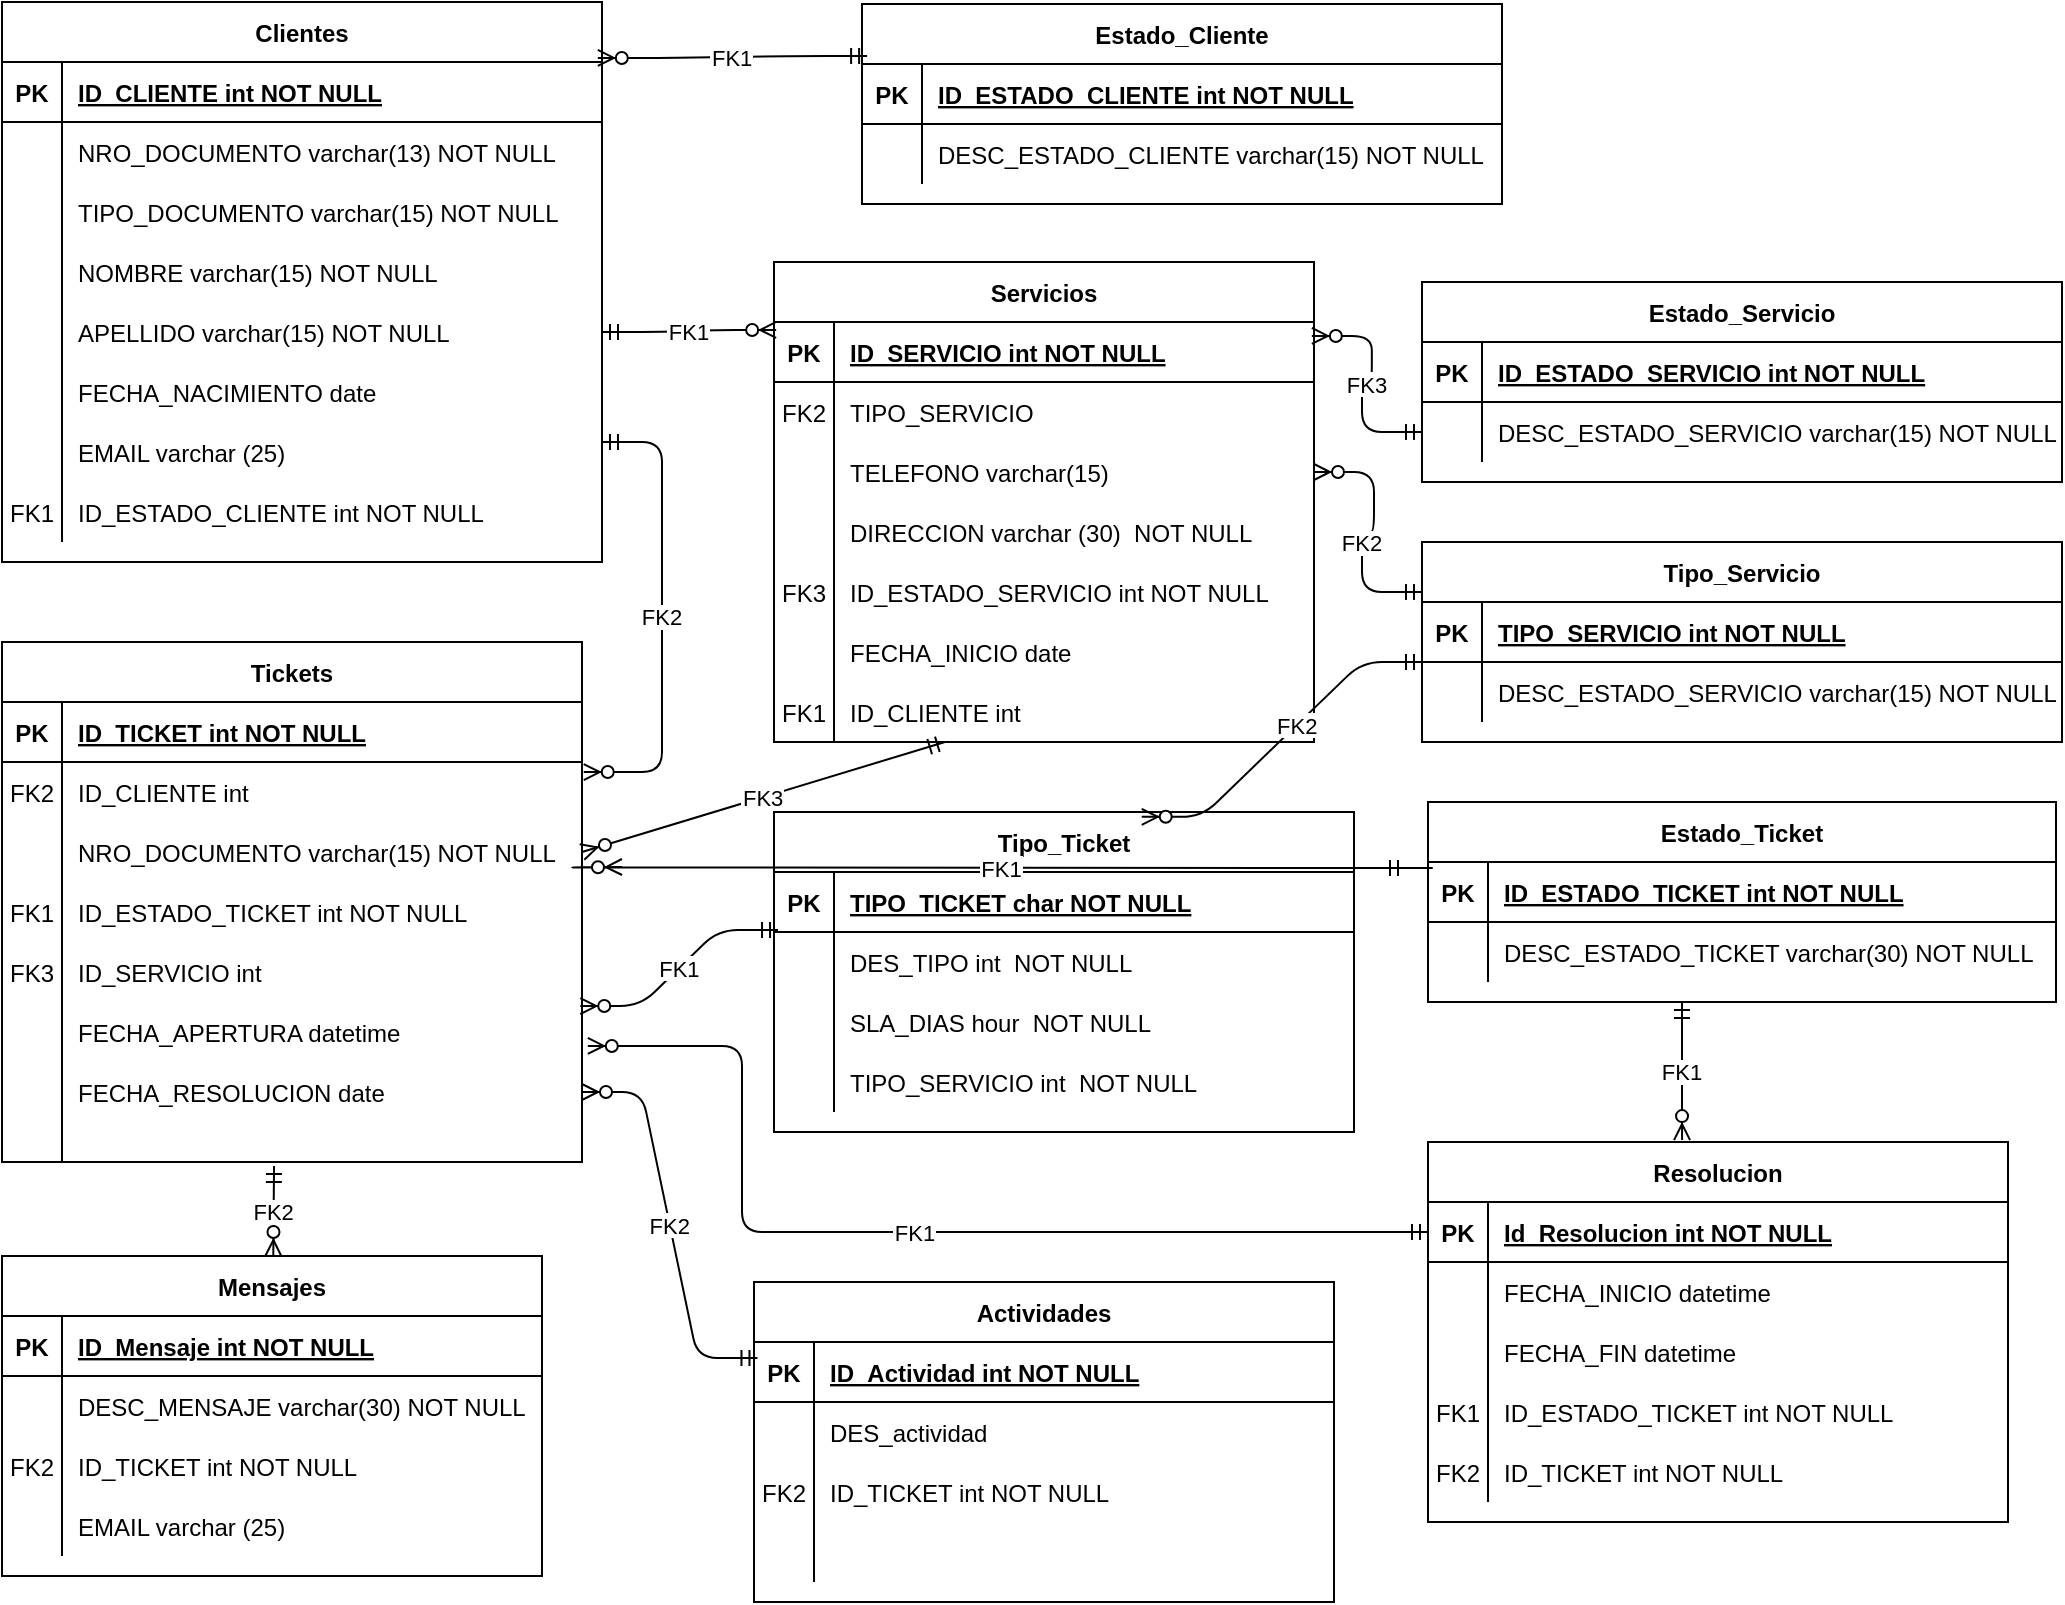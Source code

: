 <mxfile version="20.0.3" type="device"><diagram id="Y_k4Ykv9HiM_dJFRv3La" name="Page-1"><mxGraphModel dx="868" dy="442" grid="1" gridSize="10" guides="1" tooltips="1" connect="1" arrows="1" fold="1" page="1" pageScale="1" pageWidth="1100" pageHeight="850" math="0" shadow="0"><root><mxCell id="0"/><mxCell id="1" parent="0"/><mxCell id="1NQgS-Ul0ORL2cxGQ8jN-1" value="Clientes" style="shape=table;startSize=30;container=1;collapsible=1;childLayout=tableLayout;fixedRows=1;rowLines=0;fontStyle=1;align=center;resizeLast=1;" parent="1" vertex="1"><mxGeometry x="60" y="20" width="300" height="280" as="geometry"/></mxCell><mxCell id="1NQgS-Ul0ORL2cxGQ8jN-2" value="" style="shape=partialRectangle;collapsible=0;dropTarget=0;pointerEvents=0;fillColor=none;points=[[0,0.5],[1,0.5]];portConstraint=eastwest;top=0;left=0;right=0;bottom=1;" parent="1NQgS-Ul0ORL2cxGQ8jN-1" vertex="1"><mxGeometry y="30" width="300" height="30" as="geometry"/></mxCell><mxCell id="1NQgS-Ul0ORL2cxGQ8jN-3" value="PK" style="shape=partialRectangle;overflow=hidden;connectable=0;fillColor=none;top=0;left=0;bottom=0;right=0;fontStyle=1;" parent="1NQgS-Ul0ORL2cxGQ8jN-2" vertex="1"><mxGeometry width="30" height="30" as="geometry"><mxRectangle width="30" height="30" as="alternateBounds"/></mxGeometry></mxCell><mxCell id="1NQgS-Ul0ORL2cxGQ8jN-4" value="ID_CLIENTE int NOT NULL " style="shape=partialRectangle;overflow=hidden;connectable=0;fillColor=none;top=0;left=0;bottom=0;right=0;align=left;spacingLeft=6;fontStyle=5;" parent="1NQgS-Ul0ORL2cxGQ8jN-2" vertex="1"><mxGeometry x="30" width="270" height="30" as="geometry"><mxRectangle width="270" height="30" as="alternateBounds"/></mxGeometry></mxCell><mxCell id="1NQgS-Ul0ORL2cxGQ8jN-5" value="" style="shape=partialRectangle;collapsible=0;dropTarget=0;pointerEvents=0;fillColor=none;points=[[0,0.5],[1,0.5]];portConstraint=eastwest;top=0;left=0;right=0;bottom=0;" parent="1NQgS-Ul0ORL2cxGQ8jN-1" vertex="1"><mxGeometry y="60" width="300" height="30" as="geometry"/></mxCell><mxCell id="1NQgS-Ul0ORL2cxGQ8jN-6" value="" style="shape=partialRectangle;overflow=hidden;connectable=0;fillColor=none;top=0;left=0;bottom=0;right=0;" parent="1NQgS-Ul0ORL2cxGQ8jN-5" vertex="1"><mxGeometry width="30" height="30" as="geometry"><mxRectangle width="30" height="30" as="alternateBounds"/></mxGeometry></mxCell><mxCell id="1NQgS-Ul0ORL2cxGQ8jN-7" value="NRO_DOCUMENTO varchar(13) NOT NULL" style="shape=partialRectangle;overflow=hidden;connectable=0;fillColor=none;top=0;left=0;bottom=0;right=0;align=left;spacingLeft=6;" parent="1NQgS-Ul0ORL2cxGQ8jN-5" vertex="1"><mxGeometry x="30" width="270" height="30" as="geometry"><mxRectangle width="270" height="30" as="alternateBounds"/></mxGeometry></mxCell><mxCell id="1NQgS-Ul0ORL2cxGQ8jN-20" value="" style="shape=partialRectangle;collapsible=0;dropTarget=0;pointerEvents=0;fillColor=none;points=[[0,0.5],[1,0.5]];portConstraint=eastwest;top=0;left=0;right=0;bottom=0;" parent="1NQgS-Ul0ORL2cxGQ8jN-1" vertex="1"><mxGeometry y="90" width="300" height="30" as="geometry"/></mxCell><mxCell id="1NQgS-Ul0ORL2cxGQ8jN-21" value="" style="shape=partialRectangle;overflow=hidden;connectable=0;fillColor=none;top=0;left=0;bottom=0;right=0;" parent="1NQgS-Ul0ORL2cxGQ8jN-20" vertex="1"><mxGeometry width="30" height="30" as="geometry"><mxRectangle width="30" height="30" as="alternateBounds"/></mxGeometry></mxCell><mxCell id="1NQgS-Ul0ORL2cxGQ8jN-22" value="TIPO_DOCUMENTO varchar(15) NOT NULL" style="shape=partialRectangle;overflow=hidden;connectable=0;fillColor=none;top=0;left=0;bottom=0;right=0;align=left;spacingLeft=6;" parent="1NQgS-Ul0ORL2cxGQ8jN-20" vertex="1"><mxGeometry x="30" width="270" height="30" as="geometry"><mxRectangle width="270" height="30" as="alternateBounds"/></mxGeometry></mxCell><mxCell id="1NQgS-Ul0ORL2cxGQ8jN-8" value="" style="shape=partialRectangle;collapsible=0;dropTarget=0;pointerEvents=0;fillColor=none;points=[[0,0.5],[1,0.5]];portConstraint=eastwest;top=0;left=0;right=0;bottom=0;" parent="1NQgS-Ul0ORL2cxGQ8jN-1" vertex="1"><mxGeometry y="120" width="300" height="30" as="geometry"/></mxCell><mxCell id="1NQgS-Ul0ORL2cxGQ8jN-9" value="" style="shape=partialRectangle;overflow=hidden;connectable=0;fillColor=none;top=0;left=0;bottom=0;right=0;" parent="1NQgS-Ul0ORL2cxGQ8jN-8" vertex="1"><mxGeometry width="30" height="30" as="geometry"><mxRectangle width="30" height="30" as="alternateBounds"/></mxGeometry></mxCell><mxCell id="1NQgS-Ul0ORL2cxGQ8jN-10" value="NOMBRE varchar(15) NOT NULL" style="shape=partialRectangle;overflow=hidden;connectable=0;fillColor=none;top=0;left=0;bottom=0;right=0;align=left;spacingLeft=6;" parent="1NQgS-Ul0ORL2cxGQ8jN-8" vertex="1"><mxGeometry x="30" width="270" height="30" as="geometry"><mxRectangle width="270" height="30" as="alternateBounds"/></mxGeometry></mxCell><mxCell id="1NQgS-Ul0ORL2cxGQ8jN-11" value="" style="shape=partialRectangle;collapsible=0;dropTarget=0;pointerEvents=0;fillColor=none;points=[[0,0.5],[1,0.5]];portConstraint=eastwest;top=0;left=0;right=0;bottom=0;" parent="1NQgS-Ul0ORL2cxGQ8jN-1" vertex="1"><mxGeometry y="150" width="300" height="30" as="geometry"/></mxCell><mxCell id="1NQgS-Ul0ORL2cxGQ8jN-12" value="" style="shape=partialRectangle;overflow=hidden;connectable=0;fillColor=none;top=0;left=0;bottom=0;right=0;" parent="1NQgS-Ul0ORL2cxGQ8jN-11" vertex="1"><mxGeometry width="30" height="30" as="geometry"><mxRectangle width="30" height="30" as="alternateBounds"/></mxGeometry></mxCell><mxCell id="1NQgS-Ul0ORL2cxGQ8jN-13" value="APELLIDO varchar(15) NOT NULL" style="shape=partialRectangle;overflow=hidden;connectable=0;fillColor=none;top=0;left=0;bottom=0;right=0;align=left;spacingLeft=6;" parent="1NQgS-Ul0ORL2cxGQ8jN-11" vertex="1"><mxGeometry x="30" width="270" height="30" as="geometry"><mxRectangle width="270" height="30" as="alternateBounds"/></mxGeometry></mxCell><mxCell id="1NQgS-Ul0ORL2cxGQ8jN-17" value="" style="shape=partialRectangle;collapsible=0;dropTarget=0;pointerEvents=0;fillColor=none;points=[[0,0.5],[1,0.5]];portConstraint=eastwest;top=0;left=0;right=0;bottom=0;" parent="1NQgS-Ul0ORL2cxGQ8jN-1" vertex="1"><mxGeometry y="180" width="300" height="30" as="geometry"/></mxCell><mxCell id="1NQgS-Ul0ORL2cxGQ8jN-18" value="" style="shape=partialRectangle;overflow=hidden;connectable=0;fillColor=none;top=0;left=0;bottom=0;right=0;" parent="1NQgS-Ul0ORL2cxGQ8jN-17" vertex="1"><mxGeometry width="30" height="30" as="geometry"><mxRectangle width="30" height="30" as="alternateBounds"/></mxGeometry></mxCell><mxCell id="1NQgS-Ul0ORL2cxGQ8jN-19" value="FECHA_NACIMIENTO date " style="shape=partialRectangle;overflow=hidden;connectable=0;fillColor=none;top=0;left=0;bottom=0;right=0;align=left;spacingLeft=6;" parent="1NQgS-Ul0ORL2cxGQ8jN-17" vertex="1"><mxGeometry x="30" width="270" height="30" as="geometry"><mxRectangle width="270" height="30" as="alternateBounds"/></mxGeometry></mxCell><mxCell id="1NQgS-Ul0ORL2cxGQ8jN-14" value="" style="shape=partialRectangle;collapsible=0;dropTarget=0;pointerEvents=0;fillColor=none;points=[[0,0.5],[1,0.5]];portConstraint=eastwest;top=0;left=0;right=0;bottom=0;" parent="1NQgS-Ul0ORL2cxGQ8jN-1" vertex="1"><mxGeometry y="210" width="300" height="30" as="geometry"/></mxCell><mxCell id="1NQgS-Ul0ORL2cxGQ8jN-15" value="" style="shape=partialRectangle;overflow=hidden;connectable=0;fillColor=none;top=0;left=0;bottom=0;right=0;" parent="1NQgS-Ul0ORL2cxGQ8jN-14" vertex="1"><mxGeometry width="30" height="30" as="geometry"><mxRectangle width="30" height="30" as="alternateBounds"/></mxGeometry></mxCell><mxCell id="1NQgS-Ul0ORL2cxGQ8jN-16" value="EMAIL varchar (25) " style="shape=partialRectangle;overflow=hidden;connectable=0;fillColor=none;top=0;left=0;bottom=0;right=0;align=left;spacingLeft=6;" parent="1NQgS-Ul0ORL2cxGQ8jN-14" vertex="1"><mxGeometry x="30" width="270" height="30" as="geometry"><mxRectangle width="270" height="30" as="alternateBounds"/></mxGeometry></mxCell><mxCell id="1NQgS-Ul0ORL2cxGQ8jN-121" value="" style="shape=partialRectangle;collapsible=0;dropTarget=0;pointerEvents=0;fillColor=none;points=[[0,0.5],[1,0.5]];portConstraint=eastwest;top=0;left=0;right=0;bottom=0;" parent="1NQgS-Ul0ORL2cxGQ8jN-1" vertex="1"><mxGeometry y="240" width="300" height="30" as="geometry"/></mxCell><mxCell id="1NQgS-Ul0ORL2cxGQ8jN-122" value="FK1" style="shape=partialRectangle;overflow=hidden;connectable=0;fillColor=none;top=0;left=0;bottom=0;right=0;" parent="1NQgS-Ul0ORL2cxGQ8jN-121" vertex="1"><mxGeometry width="30" height="30" as="geometry"><mxRectangle width="30" height="30" as="alternateBounds"/></mxGeometry></mxCell><mxCell id="1NQgS-Ul0ORL2cxGQ8jN-123" value="ID_ESTADO_CLIENTE int NOT NULL " style="shape=partialRectangle;overflow=hidden;connectable=0;fillColor=none;top=0;left=0;bottom=0;right=0;align=left;spacingLeft=6;" parent="1NQgS-Ul0ORL2cxGQ8jN-121" vertex="1"><mxGeometry x="30" width="270" height="30" as="geometry"><mxRectangle width="270" height="30" as="alternateBounds"/></mxGeometry></mxCell><mxCell id="1NQgS-Ul0ORL2cxGQ8jN-47" value="Servicios" style="shape=table;startSize=30;container=1;collapsible=1;childLayout=tableLayout;fixedRows=1;rowLines=0;fontStyle=1;align=center;resizeLast=1;" parent="1" vertex="1"><mxGeometry x="446" y="150" width="270" height="240" as="geometry"/></mxCell><mxCell id="1NQgS-Ul0ORL2cxGQ8jN-48" value="" style="shape=partialRectangle;collapsible=0;dropTarget=0;pointerEvents=0;fillColor=none;points=[[0,0.5],[1,0.5]];portConstraint=eastwest;top=0;left=0;right=0;bottom=1;" parent="1NQgS-Ul0ORL2cxGQ8jN-47" vertex="1"><mxGeometry y="30" width="270" height="30" as="geometry"/></mxCell><mxCell id="1NQgS-Ul0ORL2cxGQ8jN-49" value="PK" style="shape=partialRectangle;overflow=hidden;connectable=0;fillColor=none;top=0;left=0;bottom=0;right=0;fontStyle=1;" parent="1NQgS-Ul0ORL2cxGQ8jN-48" vertex="1"><mxGeometry width="30" height="30" as="geometry"><mxRectangle width="30" height="30" as="alternateBounds"/></mxGeometry></mxCell><mxCell id="1NQgS-Ul0ORL2cxGQ8jN-50" value="ID_SERVICIO int NOT NULL " style="shape=partialRectangle;overflow=hidden;connectable=0;fillColor=none;top=0;left=0;bottom=0;right=0;align=left;spacingLeft=6;fontStyle=5;" parent="1NQgS-Ul0ORL2cxGQ8jN-48" vertex="1"><mxGeometry x="30" width="240" height="30" as="geometry"><mxRectangle width="240" height="30" as="alternateBounds"/></mxGeometry></mxCell><mxCell id="1NQgS-Ul0ORL2cxGQ8jN-51" value="" style="shape=partialRectangle;collapsible=0;dropTarget=0;pointerEvents=0;fillColor=none;points=[[0,0.5],[1,0.5]];portConstraint=eastwest;top=0;left=0;right=0;bottom=0;" parent="1NQgS-Ul0ORL2cxGQ8jN-47" vertex="1"><mxGeometry y="60" width="270" height="30" as="geometry"/></mxCell><mxCell id="1NQgS-Ul0ORL2cxGQ8jN-52" value="FK2" style="shape=partialRectangle;overflow=hidden;connectable=0;fillColor=none;top=0;left=0;bottom=0;right=0;" parent="1NQgS-Ul0ORL2cxGQ8jN-51" vertex="1"><mxGeometry width="30" height="30" as="geometry"><mxRectangle width="30" height="30" as="alternateBounds"/></mxGeometry></mxCell><mxCell id="1NQgS-Ul0ORL2cxGQ8jN-53" value="TIPO_SERVICIO" style="shape=partialRectangle;overflow=hidden;connectable=0;fillColor=none;top=0;left=0;bottom=0;right=0;align=left;spacingLeft=6;" parent="1NQgS-Ul0ORL2cxGQ8jN-51" vertex="1"><mxGeometry x="30" width="240" height="30" as="geometry"><mxRectangle width="240" height="30" as="alternateBounds"/></mxGeometry></mxCell><mxCell id="1NQgS-Ul0ORL2cxGQ8jN-54" value="" style="shape=partialRectangle;collapsible=0;dropTarget=0;pointerEvents=0;fillColor=none;points=[[0,0.5],[1,0.5]];portConstraint=eastwest;top=0;left=0;right=0;bottom=0;" parent="1NQgS-Ul0ORL2cxGQ8jN-47" vertex="1"><mxGeometry y="90" width="270" height="30" as="geometry"/></mxCell><mxCell id="1NQgS-Ul0ORL2cxGQ8jN-55" value="" style="shape=partialRectangle;overflow=hidden;connectable=0;fillColor=none;top=0;left=0;bottom=0;right=0;" parent="1NQgS-Ul0ORL2cxGQ8jN-54" vertex="1"><mxGeometry width="30" height="30" as="geometry"><mxRectangle width="30" height="30" as="alternateBounds"/></mxGeometry></mxCell><mxCell id="1NQgS-Ul0ORL2cxGQ8jN-56" value="TELEFONO varchar(15) " style="shape=partialRectangle;overflow=hidden;connectable=0;fillColor=none;top=0;left=0;bottom=0;right=0;align=left;spacingLeft=6;" parent="1NQgS-Ul0ORL2cxGQ8jN-54" vertex="1"><mxGeometry x="30" width="240" height="30" as="geometry"><mxRectangle width="240" height="30" as="alternateBounds"/></mxGeometry></mxCell><mxCell id="1NQgS-Ul0ORL2cxGQ8jN-57" value="" style="shape=partialRectangle;collapsible=0;dropTarget=0;pointerEvents=0;fillColor=none;points=[[0,0.5],[1,0.5]];portConstraint=eastwest;top=0;left=0;right=0;bottom=0;" parent="1NQgS-Ul0ORL2cxGQ8jN-47" vertex="1"><mxGeometry y="120" width="270" height="30" as="geometry"/></mxCell><mxCell id="1NQgS-Ul0ORL2cxGQ8jN-58" value="" style="shape=partialRectangle;overflow=hidden;connectable=0;fillColor=none;top=0;left=0;bottom=0;right=0;" parent="1NQgS-Ul0ORL2cxGQ8jN-57" vertex="1"><mxGeometry width="30" height="30" as="geometry"><mxRectangle width="30" height="30" as="alternateBounds"/></mxGeometry></mxCell><mxCell id="1NQgS-Ul0ORL2cxGQ8jN-59" value="DIRECCION varchar (30)  NOT NULL" style="shape=partialRectangle;overflow=hidden;connectable=0;fillColor=none;top=0;left=0;bottom=0;right=0;align=left;spacingLeft=6;" parent="1NQgS-Ul0ORL2cxGQ8jN-57" vertex="1"><mxGeometry x="30" width="240" height="30" as="geometry"><mxRectangle width="240" height="30" as="alternateBounds"/></mxGeometry></mxCell><mxCell id="1NQgS-Ul0ORL2cxGQ8jN-60" value="" style="shape=partialRectangle;collapsible=0;dropTarget=0;pointerEvents=0;fillColor=none;points=[[0,0.5],[1,0.5]];portConstraint=eastwest;top=0;left=0;right=0;bottom=0;" parent="1NQgS-Ul0ORL2cxGQ8jN-47" vertex="1"><mxGeometry y="150" width="270" height="30" as="geometry"/></mxCell><mxCell id="1NQgS-Ul0ORL2cxGQ8jN-61" value="FK3" style="shape=partialRectangle;overflow=hidden;connectable=0;fillColor=none;top=0;left=0;bottom=0;right=0;" parent="1NQgS-Ul0ORL2cxGQ8jN-60" vertex="1"><mxGeometry width="30" height="30" as="geometry"><mxRectangle width="30" height="30" as="alternateBounds"/></mxGeometry></mxCell><mxCell id="1NQgS-Ul0ORL2cxGQ8jN-62" value="ID_ESTADO_SERVICIO int NOT NULL" style="shape=partialRectangle;overflow=hidden;connectable=0;fillColor=none;top=0;left=0;bottom=0;right=0;align=left;spacingLeft=6;" parent="1NQgS-Ul0ORL2cxGQ8jN-60" vertex="1"><mxGeometry x="30" width="240" height="30" as="geometry"><mxRectangle width="240" height="30" as="alternateBounds"/></mxGeometry></mxCell><mxCell id="1NQgS-Ul0ORL2cxGQ8jN-63" value="" style="shape=partialRectangle;collapsible=0;dropTarget=0;pointerEvents=0;fillColor=none;points=[[0,0.5],[1,0.5]];portConstraint=eastwest;top=0;left=0;right=0;bottom=0;" parent="1NQgS-Ul0ORL2cxGQ8jN-47" vertex="1"><mxGeometry y="180" width="270" height="30" as="geometry"/></mxCell><mxCell id="1NQgS-Ul0ORL2cxGQ8jN-64" value="" style="shape=partialRectangle;overflow=hidden;connectable=0;fillColor=none;top=0;left=0;bottom=0;right=0;" parent="1NQgS-Ul0ORL2cxGQ8jN-63" vertex="1"><mxGeometry width="30" height="30" as="geometry"><mxRectangle width="30" height="30" as="alternateBounds"/></mxGeometry></mxCell><mxCell id="1NQgS-Ul0ORL2cxGQ8jN-65" value="FECHA_INICIO date " style="shape=partialRectangle;overflow=hidden;connectable=0;fillColor=none;top=0;left=0;bottom=0;right=0;align=left;spacingLeft=6;" parent="1NQgS-Ul0ORL2cxGQ8jN-63" vertex="1"><mxGeometry x="30" width="240" height="30" as="geometry"><mxRectangle width="240" height="30" as="alternateBounds"/></mxGeometry></mxCell><mxCell id="1NQgS-Ul0ORL2cxGQ8jN-66" value="" style="shape=partialRectangle;collapsible=0;dropTarget=0;pointerEvents=0;fillColor=none;points=[[0,0.5],[1,0.5]];portConstraint=eastwest;top=0;left=0;right=0;bottom=0;" parent="1NQgS-Ul0ORL2cxGQ8jN-47" vertex="1"><mxGeometry y="210" width="270" height="30" as="geometry"/></mxCell><mxCell id="1NQgS-Ul0ORL2cxGQ8jN-67" value="FK1" style="shape=partialRectangle;overflow=hidden;connectable=0;fillColor=none;top=0;left=0;bottom=0;right=0;" parent="1NQgS-Ul0ORL2cxGQ8jN-66" vertex="1"><mxGeometry width="30" height="30" as="geometry"><mxRectangle width="30" height="30" as="alternateBounds"/></mxGeometry></mxCell><mxCell id="1NQgS-Ul0ORL2cxGQ8jN-68" value="ID_CLIENTE int" style="shape=partialRectangle;overflow=hidden;connectable=0;fillColor=none;top=0;left=0;bottom=0;right=0;align=left;spacingLeft=6;" parent="1NQgS-Ul0ORL2cxGQ8jN-66" vertex="1"><mxGeometry x="30" width="240" height="30" as="geometry"><mxRectangle width="240" height="30" as="alternateBounds"/></mxGeometry></mxCell><mxCell id="1NQgS-Ul0ORL2cxGQ8jN-69" value="Tickets" style="shape=table;startSize=30;container=1;collapsible=1;childLayout=tableLayout;fixedRows=1;rowLines=0;fontStyle=1;align=center;resizeLast=1;" parent="1" vertex="1"><mxGeometry x="60" y="340" width="290" height="260" as="geometry"/></mxCell><mxCell id="1NQgS-Ul0ORL2cxGQ8jN-70" value="" style="shape=partialRectangle;collapsible=0;dropTarget=0;pointerEvents=0;fillColor=none;points=[[0,0.5],[1,0.5]];portConstraint=eastwest;top=0;left=0;right=0;bottom=1;" parent="1NQgS-Ul0ORL2cxGQ8jN-69" vertex="1"><mxGeometry y="30" width="290" height="30" as="geometry"/></mxCell><mxCell id="1NQgS-Ul0ORL2cxGQ8jN-71" value="PK" style="shape=partialRectangle;overflow=hidden;connectable=0;fillColor=none;top=0;left=0;bottom=0;right=0;fontStyle=1;" parent="1NQgS-Ul0ORL2cxGQ8jN-70" vertex="1"><mxGeometry width="30" height="30" as="geometry"><mxRectangle width="30" height="30" as="alternateBounds"/></mxGeometry></mxCell><mxCell id="1NQgS-Ul0ORL2cxGQ8jN-72" value="ID_TICKET int NOT NULL " style="shape=partialRectangle;overflow=hidden;connectable=0;fillColor=none;top=0;left=0;bottom=0;right=0;align=left;spacingLeft=6;fontStyle=5;" parent="1NQgS-Ul0ORL2cxGQ8jN-70" vertex="1"><mxGeometry x="30" width="260" height="30" as="geometry"><mxRectangle width="260" height="30" as="alternateBounds"/></mxGeometry></mxCell><mxCell id="1NQgS-Ul0ORL2cxGQ8jN-73" value="" style="shape=partialRectangle;collapsible=0;dropTarget=0;pointerEvents=0;fillColor=none;points=[[0,0.5],[1,0.5]];portConstraint=eastwest;top=0;left=0;right=0;bottom=0;" parent="1NQgS-Ul0ORL2cxGQ8jN-69" vertex="1"><mxGeometry y="60" width="290" height="30" as="geometry"/></mxCell><mxCell id="1NQgS-Ul0ORL2cxGQ8jN-74" value="FK2" style="shape=partialRectangle;overflow=hidden;connectable=0;fillColor=none;top=0;left=0;bottom=0;right=0;" parent="1NQgS-Ul0ORL2cxGQ8jN-73" vertex="1"><mxGeometry width="30" height="30" as="geometry"><mxRectangle width="30" height="30" as="alternateBounds"/></mxGeometry></mxCell><mxCell id="1NQgS-Ul0ORL2cxGQ8jN-75" value="ID_CLIENTE int " style="shape=partialRectangle;overflow=hidden;connectable=0;fillColor=none;top=0;left=0;bottom=0;right=0;align=left;spacingLeft=6;" parent="1NQgS-Ul0ORL2cxGQ8jN-73" vertex="1"><mxGeometry x="30" width="260" height="30" as="geometry"><mxRectangle width="260" height="30" as="alternateBounds"/></mxGeometry></mxCell><mxCell id="1NQgS-Ul0ORL2cxGQ8jN-76" value="" style="shape=partialRectangle;collapsible=0;dropTarget=0;pointerEvents=0;fillColor=none;points=[[0,0.5],[1,0.5]];portConstraint=eastwest;top=0;left=0;right=0;bottom=0;" parent="1NQgS-Ul0ORL2cxGQ8jN-69" vertex="1"><mxGeometry y="90" width="290" height="30" as="geometry"/></mxCell><mxCell id="1NQgS-Ul0ORL2cxGQ8jN-77" value="" style="shape=partialRectangle;overflow=hidden;connectable=0;fillColor=none;top=0;left=0;bottom=0;right=0;" parent="1NQgS-Ul0ORL2cxGQ8jN-76" vertex="1"><mxGeometry width="30" height="30" as="geometry"><mxRectangle width="30" height="30" as="alternateBounds"/></mxGeometry></mxCell><mxCell id="1NQgS-Ul0ORL2cxGQ8jN-78" value="NRO_DOCUMENTO varchar(15) NOT NULL" style="shape=partialRectangle;overflow=hidden;connectable=0;fillColor=none;top=0;left=0;bottom=0;right=0;align=left;spacingLeft=6;" parent="1NQgS-Ul0ORL2cxGQ8jN-76" vertex="1"><mxGeometry x="30" width="260" height="30" as="geometry"><mxRectangle width="260" height="30" as="alternateBounds"/></mxGeometry></mxCell><mxCell id="1NQgS-Ul0ORL2cxGQ8jN-82" value="" style="shape=partialRectangle;collapsible=0;dropTarget=0;pointerEvents=0;fillColor=none;points=[[0,0.5],[1,0.5]];portConstraint=eastwest;top=0;left=0;right=0;bottom=0;" parent="1NQgS-Ul0ORL2cxGQ8jN-69" vertex="1"><mxGeometry y="120" width="290" height="30" as="geometry"/></mxCell><mxCell id="1NQgS-Ul0ORL2cxGQ8jN-83" value="FK1" style="shape=partialRectangle;overflow=hidden;connectable=0;fillColor=none;top=0;left=0;bottom=0;right=0;" parent="1NQgS-Ul0ORL2cxGQ8jN-82" vertex="1"><mxGeometry width="30" height="30" as="geometry"><mxRectangle width="30" height="30" as="alternateBounds"/></mxGeometry></mxCell><mxCell id="1NQgS-Ul0ORL2cxGQ8jN-84" value="ID_ESTADO_TICKET int NOT NULL" style="shape=partialRectangle;overflow=hidden;connectable=0;fillColor=none;top=0;left=0;bottom=0;right=0;align=left;spacingLeft=6;" parent="1NQgS-Ul0ORL2cxGQ8jN-82" vertex="1"><mxGeometry x="30" width="260" height="30" as="geometry"><mxRectangle width="260" height="30" as="alternateBounds"/></mxGeometry></mxCell><mxCell id="1NQgS-Ul0ORL2cxGQ8jN-88" value="" style="shape=partialRectangle;collapsible=0;dropTarget=0;pointerEvents=0;fillColor=none;points=[[0,0.5],[1,0.5]];portConstraint=eastwest;top=0;left=0;right=0;bottom=0;" parent="1NQgS-Ul0ORL2cxGQ8jN-69" vertex="1"><mxGeometry y="150" width="290" height="30" as="geometry"/></mxCell><mxCell id="1NQgS-Ul0ORL2cxGQ8jN-89" value="FK3" style="shape=partialRectangle;overflow=hidden;connectable=0;fillColor=none;top=0;left=0;bottom=0;right=0;" parent="1NQgS-Ul0ORL2cxGQ8jN-88" vertex="1"><mxGeometry width="30" height="30" as="geometry"><mxRectangle width="30" height="30" as="alternateBounds"/></mxGeometry></mxCell><mxCell id="1NQgS-Ul0ORL2cxGQ8jN-90" value="ID_SERVICIO int" style="shape=partialRectangle;overflow=hidden;connectable=0;fillColor=none;top=0;left=0;bottom=0;right=0;align=left;spacingLeft=6;" parent="1NQgS-Ul0ORL2cxGQ8jN-88" vertex="1"><mxGeometry x="30" width="260" height="30" as="geometry"><mxRectangle width="260" height="30" as="alternateBounds"/></mxGeometry></mxCell><mxCell id="1NQgS-Ul0ORL2cxGQ8jN-85" value="" style="shape=partialRectangle;collapsible=0;dropTarget=0;pointerEvents=0;fillColor=none;points=[[0,0.5],[1,0.5]];portConstraint=eastwest;top=0;left=0;right=0;bottom=0;" parent="1NQgS-Ul0ORL2cxGQ8jN-69" vertex="1"><mxGeometry y="180" width="290" height="30" as="geometry"/></mxCell><mxCell id="1NQgS-Ul0ORL2cxGQ8jN-86" value="" style="shape=partialRectangle;overflow=hidden;connectable=0;fillColor=none;top=0;left=0;bottom=0;right=0;" parent="1NQgS-Ul0ORL2cxGQ8jN-85" vertex="1"><mxGeometry width="30" height="30" as="geometry"><mxRectangle width="30" height="30" as="alternateBounds"/></mxGeometry></mxCell><mxCell id="1NQgS-Ul0ORL2cxGQ8jN-87" value="FECHA_APERTURA datetime " style="shape=partialRectangle;overflow=hidden;connectable=0;fillColor=none;top=0;left=0;bottom=0;right=0;align=left;spacingLeft=6;" parent="1NQgS-Ul0ORL2cxGQ8jN-85" vertex="1"><mxGeometry x="30" width="260" height="30" as="geometry"><mxRectangle width="260" height="30" as="alternateBounds"/></mxGeometry></mxCell><mxCell id="1NQgS-Ul0ORL2cxGQ8jN-111" value="" style="shape=partialRectangle;collapsible=0;dropTarget=0;pointerEvents=0;fillColor=none;points=[[0,0.5],[1,0.5]];portConstraint=eastwest;top=0;left=0;right=0;bottom=0;" parent="1NQgS-Ul0ORL2cxGQ8jN-69" vertex="1"><mxGeometry y="210" width="290" height="30" as="geometry"/></mxCell><mxCell id="1NQgS-Ul0ORL2cxGQ8jN-112" value="" style="shape=partialRectangle;overflow=hidden;connectable=0;fillColor=none;top=0;left=0;bottom=0;right=0;" parent="1NQgS-Ul0ORL2cxGQ8jN-111" vertex="1"><mxGeometry width="30" height="30" as="geometry"><mxRectangle width="30" height="30" as="alternateBounds"/></mxGeometry></mxCell><mxCell id="1NQgS-Ul0ORL2cxGQ8jN-113" value="FECHA_RESOLUCION date " style="shape=partialRectangle;overflow=hidden;connectable=0;fillColor=none;top=0;left=0;bottom=0;right=0;align=left;spacingLeft=6;" parent="1NQgS-Ul0ORL2cxGQ8jN-111" vertex="1"><mxGeometry x="30" width="260" height="30" as="geometry"><mxRectangle width="260" height="30" as="alternateBounds"/></mxGeometry></mxCell><mxCell id="1NQgS-Ul0ORL2cxGQ8jN-79" value="" style="shape=partialRectangle;collapsible=0;dropTarget=0;pointerEvents=0;fillColor=none;points=[[0,0.5],[1,0.5]];portConstraint=eastwest;top=0;left=0;right=0;bottom=0;" parent="1NQgS-Ul0ORL2cxGQ8jN-69" vertex="1"><mxGeometry y="240" width="290" height="20" as="geometry"/></mxCell><mxCell id="1NQgS-Ul0ORL2cxGQ8jN-80" value="" style="shape=partialRectangle;overflow=hidden;connectable=0;fillColor=none;top=0;left=0;bottom=0;right=0;" parent="1NQgS-Ul0ORL2cxGQ8jN-79" vertex="1"><mxGeometry width="30" height="20" as="geometry"><mxRectangle width="30" height="20" as="alternateBounds"/></mxGeometry></mxCell><mxCell id="1NQgS-Ul0ORL2cxGQ8jN-81" value="" style="shape=partialRectangle;overflow=hidden;connectable=0;fillColor=none;top=0;left=0;bottom=0;right=0;align=left;spacingLeft=6;" parent="1NQgS-Ul0ORL2cxGQ8jN-79" vertex="1"><mxGeometry x="30" width="260" height="20" as="geometry"><mxRectangle width="260" height="20" as="alternateBounds"/></mxGeometry></mxCell><mxCell id="1NQgS-Ul0ORL2cxGQ8jN-91" style="edgeStyle=orthogonalEdgeStyle;rounded=0;orthogonalLoop=1;jettySize=auto;html=1;exitX=1;exitY=0.5;exitDx=0;exitDy=0;" parent="1NQgS-Ul0ORL2cxGQ8jN-69" source="1NQgS-Ul0ORL2cxGQ8jN-79" target="1NQgS-Ul0ORL2cxGQ8jN-79" edge="1"><mxGeometry relative="1" as="geometry"/></mxCell><mxCell id="1NQgS-Ul0ORL2cxGQ8jN-114" value="Estado_Cliente" style="shape=table;startSize=30;container=1;collapsible=1;childLayout=tableLayout;fixedRows=1;rowLines=0;fontStyle=1;align=center;resizeLast=1;" parent="1" vertex="1"><mxGeometry x="490" y="21" width="320" height="100" as="geometry"/></mxCell><mxCell id="1NQgS-Ul0ORL2cxGQ8jN-115" value="" style="shape=partialRectangle;collapsible=0;dropTarget=0;pointerEvents=0;fillColor=none;points=[[0,0.5],[1,0.5]];portConstraint=eastwest;top=0;left=0;right=0;bottom=1;" parent="1NQgS-Ul0ORL2cxGQ8jN-114" vertex="1"><mxGeometry y="30" width="320" height="30" as="geometry"/></mxCell><mxCell id="1NQgS-Ul0ORL2cxGQ8jN-116" value="PK" style="shape=partialRectangle;overflow=hidden;connectable=0;fillColor=none;top=0;left=0;bottom=0;right=0;fontStyle=1;" parent="1NQgS-Ul0ORL2cxGQ8jN-115" vertex="1"><mxGeometry width="30" height="30" as="geometry"><mxRectangle width="30" height="30" as="alternateBounds"/></mxGeometry></mxCell><mxCell id="1NQgS-Ul0ORL2cxGQ8jN-117" value="ID_ESTADO_CLIENTE int NOT NULL " style="shape=partialRectangle;overflow=hidden;connectable=0;fillColor=none;top=0;left=0;bottom=0;right=0;align=left;spacingLeft=6;fontStyle=5;" parent="1NQgS-Ul0ORL2cxGQ8jN-115" vertex="1"><mxGeometry x="30" width="290" height="30" as="geometry"><mxRectangle width="290" height="30" as="alternateBounds"/></mxGeometry></mxCell><mxCell id="1NQgS-Ul0ORL2cxGQ8jN-118" value="" style="shape=partialRectangle;collapsible=0;dropTarget=0;pointerEvents=0;fillColor=none;points=[[0,0.5],[1,0.5]];portConstraint=eastwest;top=0;left=0;right=0;bottom=0;" parent="1NQgS-Ul0ORL2cxGQ8jN-114" vertex="1"><mxGeometry y="60" width="320" height="30" as="geometry"/></mxCell><mxCell id="1NQgS-Ul0ORL2cxGQ8jN-119" value="" style="shape=partialRectangle;overflow=hidden;connectable=0;fillColor=none;top=0;left=0;bottom=0;right=0;" parent="1NQgS-Ul0ORL2cxGQ8jN-118" vertex="1"><mxGeometry width="30" height="30" as="geometry"><mxRectangle width="30" height="30" as="alternateBounds"/></mxGeometry></mxCell><mxCell id="1NQgS-Ul0ORL2cxGQ8jN-120" value="DESC_ESTADO_CLIENTE varchar(15) NOT NULL" style="shape=partialRectangle;overflow=hidden;connectable=0;fillColor=none;top=0;left=0;bottom=0;right=0;align=left;spacingLeft=6;" parent="1NQgS-Ul0ORL2cxGQ8jN-118" vertex="1"><mxGeometry x="30" width="290" height="30" as="geometry"><mxRectangle width="290" height="30" as="alternateBounds"/></mxGeometry></mxCell><mxCell id="1NQgS-Ul0ORL2cxGQ8jN-124" value="FK1" style="edgeStyle=entityRelationEdgeStyle;endArrow=ERzeroToMany;startArrow=ERmandOne;endFill=1;startFill=0;entryX=0.993;entryY=-0.067;entryDx=0;entryDy=0;entryPerimeter=0;exitX=0.008;exitY=-0.133;exitDx=0;exitDy=0;exitPerimeter=0;" parent="1" source="1NQgS-Ul0ORL2cxGQ8jN-115" target="1NQgS-Ul0ORL2cxGQ8jN-2" edge="1"><mxGeometry width="100" height="100" relative="1" as="geometry"><mxPoint x="320" y="115" as="sourcePoint"/><mxPoint x="541" y="125" as="targetPoint"/></mxGeometry></mxCell><mxCell id="1NQgS-Ul0ORL2cxGQ8jN-126" value="Tipo_Ticket" style="shape=table;startSize=30;container=1;collapsible=1;childLayout=tableLayout;fixedRows=1;rowLines=0;fontStyle=1;align=center;resizeLast=1;" parent="1" vertex="1"><mxGeometry x="446" y="425" width="290" height="160" as="geometry"/></mxCell><mxCell id="1NQgS-Ul0ORL2cxGQ8jN-127" value="" style="shape=partialRectangle;collapsible=0;dropTarget=0;pointerEvents=0;fillColor=none;points=[[0,0.5],[1,0.5]];portConstraint=eastwest;top=0;left=0;right=0;bottom=1;" parent="1NQgS-Ul0ORL2cxGQ8jN-126" vertex="1"><mxGeometry y="30" width="290" height="30" as="geometry"/></mxCell><mxCell id="1NQgS-Ul0ORL2cxGQ8jN-128" value="PK" style="shape=partialRectangle;overflow=hidden;connectable=0;fillColor=none;top=0;left=0;bottom=0;right=0;fontStyle=1;" parent="1NQgS-Ul0ORL2cxGQ8jN-127" vertex="1"><mxGeometry width="30" height="30" as="geometry"><mxRectangle width="30" height="30" as="alternateBounds"/></mxGeometry></mxCell><mxCell id="1NQgS-Ul0ORL2cxGQ8jN-129" value="TIPO_TICKET char NOT NULL " style="shape=partialRectangle;overflow=hidden;connectable=0;fillColor=none;top=0;left=0;bottom=0;right=0;align=left;spacingLeft=6;fontStyle=5;" parent="1NQgS-Ul0ORL2cxGQ8jN-127" vertex="1"><mxGeometry x="30" width="260" height="30" as="geometry"><mxRectangle width="260" height="30" as="alternateBounds"/></mxGeometry></mxCell><mxCell id="1NQgS-Ul0ORL2cxGQ8jN-130" value="" style="shape=partialRectangle;collapsible=0;dropTarget=0;pointerEvents=0;fillColor=none;points=[[0,0.5],[1,0.5]];portConstraint=eastwest;top=0;left=0;right=0;bottom=0;" parent="1NQgS-Ul0ORL2cxGQ8jN-126" vertex="1"><mxGeometry y="60" width="290" height="30" as="geometry"/></mxCell><mxCell id="1NQgS-Ul0ORL2cxGQ8jN-131" value="" style="shape=partialRectangle;overflow=hidden;connectable=0;fillColor=none;top=0;left=0;bottom=0;right=0;" parent="1NQgS-Ul0ORL2cxGQ8jN-130" vertex="1"><mxGeometry width="30" height="30" as="geometry"><mxRectangle width="30" height="30" as="alternateBounds"/></mxGeometry></mxCell><mxCell id="1NQgS-Ul0ORL2cxGQ8jN-132" value="DES_TIPO int  NOT NULL" style="shape=partialRectangle;overflow=hidden;connectable=0;fillColor=none;top=0;left=0;bottom=0;right=0;align=left;spacingLeft=6;" parent="1NQgS-Ul0ORL2cxGQ8jN-130" vertex="1"><mxGeometry x="30" width="260" height="30" as="geometry"><mxRectangle width="260" height="30" as="alternateBounds"/></mxGeometry></mxCell><mxCell id="3TODS4PTSnaXKTyUAIvf-95" value="" style="shape=partialRectangle;collapsible=0;dropTarget=0;pointerEvents=0;fillColor=none;points=[[0,0.5],[1,0.5]];portConstraint=eastwest;top=0;left=0;right=0;bottom=0;" parent="1NQgS-Ul0ORL2cxGQ8jN-126" vertex="1"><mxGeometry y="90" width="290" height="30" as="geometry"/></mxCell><mxCell id="3TODS4PTSnaXKTyUAIvf-96" value="" style="shape=partialRectangle;overflow=hidden;connectable=0;fillColor=none;top=0;left=0;bottom=0;right=0;" parent="3TODS4PTSnaXKTyUAIvf-95" vertex="1"><mxGeometry width="30" height="30" as="geometry"><mxRectangle width="30" height="30" as="alternateBounds"/></mxGeometry></mxCell><mxCell id="3TODS4PTSnaXKTyUAIvf-97" value="SLA_DIAS hour  NOT NULL" style="shape=partialRectangle;overflow=hidden;connectable=0;fillColor=none;top=0;left=0;bottom=0;right=0;align=left;spacingLeft=6;" parent="3TODS4PTSnaXKTyUAIvf-95" vertex="1"><mxGeometry x="30" width="260" height="30" as="geometry"><mxRectangle width="260" height="30" as="alternateBounds"/></mxGeometry></mxCell><mxCell id="3TODS4PTSnaXKTyUAIvf-99" value="" style="shape=partialRectangle;collapsible=0;dropTarget=0;pointerEvents=0;fillColor=none;points=[[0,0.5],[1,0.5]];portConstraint=eastwest;top=0;left=0;right=0;bottom=0;" parent="1NQgS-Ul0ORL2cxGQ8jN-126" vertex="1"><mxGeometry y="120" width="290" height="30" as="geometry"/></mxCell><mxCell id="3TODS4PTSnaXKTyUAIvf-100" value="" style="shape=partialRectangle;overflow=hidden;connectable=0;fillColor=none;top=0;left=0;bottom=0;right=0;" parent="3TODS4PTSnaXKTyUAIvf-99" vertex="1"><mxGeometry width="30" height="30" as="geometry"><mxRectangle width="30" height="30" as="alternateBounds"/></mxGeometry></mxCell><mxCell id="3TODS4PTSnaXKTyUAIvf-101" value="TIPO_SERVICIO int  NOT NULL" style="shape=partialRectangle;overflow=hidden;connectable=0;fillColor=none;top=0;left=0;bottom=0;right=0;align=left;spacingLeft=6;" parent="3TODS4PTSnaXKTyUAIvf-99" vertex="1"><mxGeometry x="30" width="260" height="30" as="geometry"><mxRectangle width="260" height="30" as="alternateBounds"/></mxGeometry></mxCell><mxCell id="1NQgS-Ul0ORL2cxGQ8jN-133" value="FK1" style="edgeStyle=entityRelationEdgeStyle;endArrow=ERzeroToMany;startArrow=ERmandOne;endFill=1;startFill=0;" parent="1" edge="1"><mxGeometry width="100" height="100" relative="1" as="geometry"><mxPoint x="750" y="453" as="sourcePoint"/><mxPoint x="370" y="452.5" as="targetPoint"/></mxGeometry></mxCell><mxCell id="1NQgS-Ul0ORL2cxGQ8jN-137" value="Estado_Servicio" style="shape=table;startSize=30;container=1;collapsible=1;childLayout=tableLayout;fixedRows=1;rowLines=0;fontStyle=1;align=center;resizeLast=1;" parent="1" vertex="1"><mxGeometry x="770" y="160" width="320" height="100" as="geometry"/></mxCell><mxCell id="1NQgS-Ul0ORL2cxGQ8jN-138" value="" style="shape=partialRectangle;collapsible=0;dropTarget=0;pointerEvents=0;fillColor=none;points=[[0,0.5],[1,0.5]];portConstraint=eastwest;top=0;left=0;right=0;bottom=1;" parent="1NQgS-Ul0ORL2cxGQ8jN-137" vertex="1"><mxGeometry y="30" width="320" height="30" as="geometry"/></mxCell><mxCell id="1NQgS-Ul0ORL2cxGQ8jN-139" value="PK" style="shape=partialRectangle;overflow=hidden;connectable=0;fillColor=none;top=0;left=0;bottom=0;right=0;fontStyle=1;" parent="1NQgS-Ul0ORL2cxGQ8jN-138" vertex="1"><mxGeometry width="30" height="30" as="geometry"><mxRectangle width="30" height="30" as="alternateBounds"/></mxGeometry></mxCell><mxCell id="1NQgS-Ul0ORL2cxGQ8jN-140" value="ID_ESTADO_SERVICIO int NOT NULL " style="shape=partialRectangle;overflow=hidden;connectable=0;fillColor=none;top=0;left=0;bottom=0;right=0;align=left;spacingLeft=6;fontStyle=5;" parent="1NQgS-Ul0ORL2cxGQ8jN-138" vertex="1"><mxGeometry x="30" width="290" height="30" as="geometry"><mxRectangle width="290" height="30" as="alternateBounds"/></mxGeometry></mxCell><mxCell id="1NQgS-Ul0ORL2cxGQ8jN-141" value="" style="shape=partialRectangle;collapsible=0;dropTarget=0;pointerEvents=0;fillColor=none;points=[[0,0.5],[1,0.5]];portConstraint=eastwest;top=0;left=0;right=0;bottom=0;" parent="1NQgS-Ul0ORL2cxGQ8jN-137" vertex="1"><mxGeometry y="60" width="320" height="30" as="geometry"/></mxCell><mxCell id="1NQgS-Ul0ORL2cxGQ8jN-142" value="" style="shape=partialRectangle;overflow=hidden;connectable=0;fillColor=none;top=0;left=0;bottom=0;right=0;" parent="1NQgS-Ul0ORL2cxGQ8jN-141" vertex="1"><mxGeometry width="30" height="30" as="geometry"><mxRectangle width="30" height="30" as="alternateBounds"/></mxGeometry></mxCell><mxCell id="1NQgS-Ul0ORL2cxGQ8jN-143" value="DESC_ESTADO_SERVICIO varchar(15) NOT NULL" style="shape=partialRectangle;overflow=hidden;connectable=0;fillColor=none;top=0;left=0;bottom=0;right=0;align=left;spacingLeft=6;" parent="1NQgS-Ul0ORL2cxGQ8jN-141" vertex="1"><mxGeometry x="30" width="290" height="30" as="geometry"><mxRectangle width="290" height="30" as="alternateBounds"/></mxGeometry></mxCell><mxCell id="1NQgS-Ul0ORL2cxGQ8jN-144" value="FK3" style="edgeStyle=entityRelationEdgeStyle;endArrow=ERzeroToMany;startArrow=ERmandOne;endFill=1;startFill=0;entryX=0.996;entryY=0.233;entryDx=0;entryDy=0;entryPerimeter=0;exitX=0;exitY=0.5;exitDx=0;exitDy=0;" parent="1" source="1NQgS-Ul0ORL2cxGQ8jN-141" target="1NQgS-Ul0ORL2cxGQ8jN-48" edge="1"><mxGeometry width="100" height="100" relative="1" as="geometry"><mxPoint x="870" y="250" as="sourcePoint"/><mxPoint x="890" y="290" as="targetPoint"/></mxGeometry></mxCell><mxCell id="1NQgS-Ul0ORL2cxGQ8jN-148" value="FK1" style="edgeStyle=entityRelationEdgeStyle;endArrow=ERzeroToMany;startArrow=ERmandOne;endFill=1;startFill=0;exitX=1;exitY=0.5;exitDx=0;exitDy=0;entryX=0.004;entryY=0.133;entryDx=0;entryDy=0;entryPerimeter=0;" parent="1" source="1NQgS-Ul0ORL2cxGQ8jN-11" target="1NQgS-Ul0ORL2cxGQ8jN-48" edge="1"><mxGeometry width="100" height="100" relative="1" as="geometry"><mxPoint x="610" y="330" as="sourcePoint"/><mxPoint x="460" y="200" as="targetPoint"/></mxGeometry></mxCell><mxCell id="3TODS4PTSnaXKTyUAIvf-1" value="FK2" style="edgeStyle=entityRelationEdgeStyle;endArrow=ERzeroToMany;startArrow=ERmandOne;endFill=1;startFill=0;entryX=1.003;entryY=0.167;entryDx=0;entryDy=0;entryPerimeter=0;" parent="1" target="1NQgS-Ul0ORL2cxGQ8jN-73" edge="1"><mxGeometry width="100" height="100" relative="1" as="geometry"><mxPoint x="360" y="240" as="sourcePoint"/><mxPoint x="197.08" y="370" as="targetPoint"/></mxGeometry></mxCell><mxCell id="3TODS4PTSnaXKTyUAIvf-3" value="FK3" style="endArrow=ERzeroToMany;startArrow=ERmandOne;endFill=1;startFill=0;entryX=1;entryY=0.5;entryDx=0;entryDy=0;" parent="1" source="1NQgS-Ul0ORL2cxGQ8jN-66" target="1NQgS-Ul0ORL2cxGQ8jN-76" edge="1"><mxGeometry width="100" height="100" relative="1" as="geometry"><mxPoint x="540" y="400" as="sourcePoint"/><mxPoint x="390" y="400" as="targetPoint"/></mxGeometry></mxCell><mxCell id="3TODS4PTSnaXKTyUAIvf-4" value="Tipo_Servicio" style="shape=table;startSize=30;container=1;collapsible=1;childLayout=tableLayout;fixedRows=1;rowLines=0;fontStyle=1;align=center;resizeLast=1;" parent="1" vertex="1"><mxGeometry x="770" y="290" width="320" height="100" as="geometry"/></mxCell><mxCell id="3TODS4PTSnaXKTyUAIvf-5" value="" style="shape=partialRectangle;collapsible=0;dropTarget=0;pointerEvents=0;fillColor=none;points=[[0,0.5],[1,0.5]];portConstraint=eastwest;top=0;left=0;right=0;bottom=1;" parent="3TODS4PTSnaXKTyUAIvf-4" vertex="1"><mxGeometry y="30" width="320" height="30" as="geometry"/></mxCell><mxCell id="3TODS4PTSnaXKTyUAIvf-6" value="PK" style="shape=partialRectangle;overflow=hidden;connectable=0;fillColor=none;top=0;left=0;bottom=0;right=0;fontStyle=1;" parent="3TODS4PTSnaXKTyUAIvf-5" vertex="1"><mxGeometry width="30" height="30" as="geometry"><mxRectangle width="30" height="30" as="alternateBounds"/></mxGeometry></mxCell><mxCell id="3TODS4PTSnaXKTyUAIvf-7" value="TIPO_SERVICIO int NOT NULL " style="shape=partialRectangle;overflow=hidden;connectable=0;fillColor=none;top=0;left=0;bottom=0;right=0;align=left;spacingLeft=6;fontStyle=5;" parent="3TODS4PTSnaXKTyUAIvf-5" vertex="1"><mxGeometry x="30" width="290" height="30" as="geometry"><mxRectangle width="290" height="30" as="alternateBounds"/></mxGeometry></mxCell><mxCell id="3TODS4PTSnaXKTyUAIvf-8" value="" style="shape=partialRectangle;collapsible=0;dropTarget=0;pointerEvents=0;fillColor=none;points=[[0,0.5],[1,0.5]];portConstraint=eastwest;top=0;left=0;right=0;bottom=0;" parent="3TODS4PTSnaXKTyUAIvf-4" vertex="1"><mxGeometry y="60" width="320" height="30" as="geometry"/></mxCell><mxCell id="3TODS4PTSnaXKTyUAIvf-9" value="" style="shape=partialRectangle;overflow=hidden;connectable=0;fillColor=none;top=0;left=0;bottom=0;right=0;" parent="3TODS4PTSnaXKTyUAIvf-8" vertex="1"><mxGeometry width="30" height="30" as="geometry"><mxRectangle width="30" height="30" as="alternateBounds"/></mxGeometry></mxCell><mxCell id="3TODS4PTSnaXKTyUAIvf-10" value="DESC_ESTADO_SERVICIO varchar(15) NOT NULL" style="shape=partialRectangle;overflow=hidden;connectable=0;fillColor=none;top=0;left=0;bottom=0;right=0;align=left;spacingLeft=6;" parent="3TODS4PTSnaXKTyUAIvf-8" vertex="1"><mxGeometry x="30" width="290" height="30" as="geometry"><mxRectangle width="290" height="30" as="alternateBounds"/></mxGeometry></mxCell><mxCell id="3TODS4PTSnaXKTyUAIvf-11" value="FK2" style="edgeStyle=entityRelationEdgeStyle;endArrow=ERzeroToMany;startArrow=ERmandOne;endFill=1;startFill=0;entryX=1;entryY=0.5;entryDx=0;entryDy=0;exitX=0;exitY=0.25;exitDx=0;exitDy=0;" parent="1" source="3TODS4PTSnaXKTyUAIvf-4" target="1NQgS-Ul0ORL2cxGQ8jN-54" edge="1"><mxGeometry x="-0.127" width="100" height="100" relative="1" as="geometry"><mxPoint x="750" y="330" as="sourcePoint"/><mxPoint x="690.0" y="270" as="targetPoint"/><mxPoint as="offset"/></mxGeometry></mxCell><mxCell id="3TODS4PTSnaXKTyUAIvf-12" value="Estado_Ticket" style="shape=table;startSize=30;container=1;collapsible=1;childLayout=tableLayout;fixedRows=1;rowLines=0;fontStyle=1;align=center;resizeLast=1;" parent="1" vertex="1"><mxGeometry x="773" y="420" width="314" height="100" as="geometry"/></mxCell><mxCell id="3TODS4PTSnaXKTyUAIvf-13" value="" style="shape=partialRectangle;collapsible=0;dropTarget=0;pointerEvents=0;fillColor=none;points=[[0,0.5],[1,0.5]];portConstraint=eastwest;top=0;left=0;right=0;bottom=1;" parent="3TODS4PTSnaXKTyUAIvf-12" vertex="1"><mxGeometry y="30" width="314" height="30" as="geometry"/></mxCell><mxCell id="3TODS4PTSnaXKTyUAIvf-14" value="PK" style="shape=partialRectangle;overflow=hidden;connectable=0;fillColor=none;top=0;left=0;bottom=0;right=0;fontStyle=1;" parent="3TODS4PTSnaXKTyUAIvf-13" vertex="1"><mxGeometry width="30" height="30" as="geometry"><mxRectangle width="30" height="30" as="alternateBounds"/></mxGeometry></mxCell><mxCell id="3TODS4PTSnaXKTyUAIvf-15" value="ID_ESTADO_TICKET int NOT NULL " style="shape=partialRectangle;overflow=hidden;connectable=0;fillColor=none;top=0;left=0;bottom=0;right=0;align=left;spacingLeft=6;fontStyle=5;" parent="3TODS4PTSnaXKTyUAIvf-13" vertex="1"><mxGeometry x="30" width="284" height="30" as="geometry"><mxRectangle width="284" height="30" as="alternateBounds"/></mxGeometry></mxCell><mxCell id="3TODS4PTSnaXKTyUAIvf-16" value="" style="shape=partialRectangle;collapsible=0;dropTarget=0;pointerEvents=0;fillColor=none;points=[[0,0.5],[1,0.5]];portConstraint=eastwest;top=0;left=0;right=0;bottom=0;" parent="3TODS4PTSnaXKTyUAIvf-12" vertex="1"><mxGeometry y="60" width="314" height="30" as="geometry"/></mxCell><mxCell id="3TODS4PTSnaXKTyUAIvf-17" value="" style="shape=partialRectangle;overflow=hidden;connectable=0;fillColor=none;top=0;left=0;bottom=0;right=0;" parent="3TODS4PTSnaXKTyUAIvf-16" vertex="1"><mxGeometry width="30" height="30" as="geometry"><mxRectangle width="30" height="30" as="alternateBounds"/></mxGeometry></mxCell><mxCell id="3TODS4PTSnaXKTyUAIvf-18" value="DESC_ESTADO_TICKET varchar(30) NOT NULL" style="shape=partialRectangle;overflow=hidden;connectable=0;fillColor=none;top=0;left=0;bottom=0;right=0;align=left;spacingLeft=6;" parent="3TODS4PTSnaXKTyUAIvf-16" vertex="1"><mxGeometry x="30" width="284" height="30" as="geometry"><mxRectangle width="284" height="30" as="alternateBounds"/></mxGeometry></mxCell><mxCell id="3TODS4PTSnaXKTyUAIvf-20" value="Actividades" style="shape=table;startSize=30;container=1;collapsible=1;childLayout=tableLayout;fixedRows=1;rowLines=0;fontStyle=1;align=center;resizeLast=1;" parent="1" vertex="1"><mxGeometry x="436" y="660" width="290" height="160" as="geometry"/></mxCell><mxCell id="3TODS4PTSnaXKTyUAIvf-21" value="" style="shape=partialRectangle;collapsible=0;dropTarget=0;pointerEvents=0;fillColor=none;points=[[0,0.5],[1,0.5]];portConstraint=eastwest;top=0;left=0;right=0;bottom=1;" parent="3TODS4PTSnaXKTyUAIvf-20" vertex="1"><mxGeometry y="30" width="290" height="30" as="geometry"/></mxCell><mxCell id="3TODS4PTSnaXKTyUAIvf-22" value="PK" style="shape=partialRectangle;overflow=hidden;connectable=0;fillColor=none;top=0;left=0;bottom=0;right=0;fontStyle=1;" parent="3TODS4PTSnaXKTyUAIvf-21" vertex="1"><mxGeometry width="30" height="30" as="geometry"><mxRectangle width="30" height="30" as="alternateBounds"/></mxGeometry></mxCell><mxCell id="3TODS4PTSnaXKTyUAIvf-23" value="ID_Actividad int NOT NULL " style="shape=partialRectangle;overflow=hidden;connectable=0;fillColor=none;top=0;left=0;bottom=0;right=0;align=left;spacingLeft=6;fontStyle=5;" parent="3TODS4PTSnaXKTyUAIvf-21" vertex="1"><mxGeometry x="30" width="260" height="30" as="geometry"><mxRectangle width="260" height="30" as="alternateBounds"/></mxGeometry></mxCell><mxCell id="3TODS4PTSnaXKTyUAIvf-24" value="" style="shape=partialRectangle;collapsible=0;dropTarget=0;pointerEvents=0;fillColor=none;points=[[0,0.5],[1,0.5]];portConstraint=eastwest;top=0;left=0;right=0;bottom=0;" parent="3TODS4PTSnaXKTyUAIvf-20" vertex="1"><mxGeometry y="60" width="290" height="30" as="geometry"/></mxCell><mxCell id="3TODS4PTSnaXKTyUAIvf-25" value="" style="shape=partialRectangle;overflow=hidden;connectable=0;fillColor=none;top=0;left=0;bottom=0;right=0;" parent="3TODS4PTSnaXKTyUAIvf-24" vertex="1"><mxGeometry width="30" height="30" as="geometry"><mxRectangle width="30" height="30" as="alternateBounds"/></mxGeometry></mxCell><mxCell id="3TODS4PTSnaXKTyUAIvf-26" value="DES_actividad" style="shape=partialRectangle;overflow=hidden;connectable=0;fillColor=none;top=0;left=0;bottom=0;right=0;align=left;spacingLeft=6;" parent="3TODS4PTSnaXKTyUAIvf-24" vertex="1"><mxGeometry x="30" width="260" height="30" as="geometry"><mxRectangle width="260" height="30" as="alternateBounds"/></mxGeometry></mxCell><mxCell id="3TODS4PTSnaXKTyUAIvf-29" value="" style="shape=partialRectangle;collapsible=0;dropTarget=0;pointerEvents=0;fillColor=none;points=[[0,0.5],[1,0.5]];portConstraint=eastwest;top=0;left=0;right=0;bottom=0;" parent="3TODS4PTSnaXKTyUAIvf-20" vertex="1"><mxGeometry y="90" width="290" height="30" as="geometry"/></mxCell><mxCell id="3TODS4PTSnaXKTyUAIvf-30" value="FK2" style="shape=partialRectangle;overflow=hidden;connectable=0;fillColor=none;top=0;left=0;bottom=0;right=0;" parent="3TODS4PTSnaXKTyUAIvf-29" vertex="1"><mxGeometry width="30" height="30" as="geometry"><mxRectangle width="30" height="30" as="alternateBounds"/></mxGeometry></mxCell><mxCell id="3TODS4PTSnaXKTyUAIvf-31" value="ID_TICKET int NOT NULL" style="shape=partialRectangle;overflow=hidden;connectable=0;fillColor=none;top=0;left=0;bottom=0;right=0;align=left;spacingLeft=6;" parent="3TODS4PTSnaXKTyUAIvf-29" vertex="1"><mxGeometry x="30" width="260" height="30" as="geometry"><mxRectangle width="260" height="30" as="alternateBounds"/></mxGeometry></mxCell><mxCell id="3TODS4PTSnaXKTyUAIvf-47" value="" style="shape=partialRectangle;collapsible=0;dropTarget=0;pointerEvents=0;fillColor=none;points=[[0,0.5],[1,0.5]];portConstraint=eastwest;top=0;left=0;right=0;bottom=0;" parent="3TODS4PTSnaXKTyUAIvf-20" vertex="1"><mxGeometry y="120" width="290" height="30" as="geometry"/></mxCell><mxCell id="3TODS4PTSnaXKTyUAIvf-48" value="" style="shape=partialRectangle;overflow=hidden;connectable=0;fillColor=none;top=0;left=0;bottom=0;right=0;" parent="3TODS4PTSnaXKTyUAIvf-47" vertex="1"><mxGeometry width="30" height="30" as="geometry"><mxRectangle width="30" height="30" as="alternateBounds"/></mxGeometry></mxCell><mxCell id="3TODS4PTSnaXKTyUAIvf-49" value="" style="shape=partialRectangle;overflow=hidden;connectable=0;fillColor=none;top=0;left=0;bottom=0;right=0;align=left;spacingLeft=6;" parent="3TODS4PTSnaXKTyUAIvf-47" vertex="1"><mxGeometry x="30" width="260" height="30" as="geometry"><mxRectangle width="260" height="30" as="alternateBounds"/></mxGeometry></mxCell><mxCell id="3TODS4PTSnaXKTyUAIvf-28" value="FK1" style="edgeStyle=entityRelationEdgeStyle;endArrow=ERzeroToMany;startArrow=ERmandOne;endFill=1;startFill=0;entryX=0.997;entryY=0.067;entryDx=0;entryDy=0;exitX=0.007;exitY=0.967;exitDx=0;exitDy=0;entryPerimeter=0;exitPerimeter=0;" parent="1" source="1NQgS-Ul0ORL2cxGQ8jN-127" target="1NQgS-Ul0ORL2cxGQ8jN-85" edge="1"><mxGeometry width="100" height="100" relative="1" as="geometry"><mxPoint x="434" y="590" as="sourcePoint"/><mxPoint x="380" y="530" as="targetPoint"/></mxGeometry></mxCell><mxCell id="3TODS4PTSnaXKTyUAIvf-32" value="FK2" style="edgeStyle=entityRelationEdgeStyle;endArrow=ERzeroToMany;startArrow=ERmandOne;endFill=1;startFill=0;entryX=1;entryY=0.5;entryDx=0;entryDy=0;exitX=0.006;exitY=0.267;exitDx=0;exitDy=0;exitPerimeter=0;" parent="1" source="3TODS4PTSnaXKTyUAIvf-21" target="1NQgS-Ul0ORL2cxGQ8jN-111" edge="1"><mxGeometry width="100" height="100" relative="1" as="geometry"><mxPoint x="452.03" y="559.01" as="sourcePoint"/><mxPoint x="359.13" y="532.01" as="targetPoint"/></mxGeometry></mxCell><mxCell id="3TODS4PTSnaXKTyUAIvf-33" value="Mensajes" style="shape=table;startSize=30;container=1;collapsible=1;childLayout=tableLayout;fixedRows=1;rowLines=0;fontStyle=1;align=center;resizeLast=1;" parent="1" vertex="1"><mxGeometry x="60" y="647" width="270" height="160" as="geometry"/></mxCell><mxCell id="3TODS4PTSnaXKTyUAIvf-34" value="" style="shape=partialRectangle;collapsible=0;dropTarget=0;pointerEvents=0;fillColor=none;points=[[0,0.5],[1,0.5]];portConstraint=eastwest;top=0;left=0;right=0;bottom=1;" parent="3TODS4PTSnaXKTyUAIvf-33" vertex="1"><mxGeometry y="30" width="270" height="30" as="geometry"/></mxCell><mxCell id="3TODS4PTSnaXKTyUAIvf-35" value="PK" style="shape=partialRectangle;overflow=hidden;connectable=0;fillColor=none;top=0;left=0;bottom=0;right=0;fontStyle=1;" parent="3TODS4PTSnaXKTyUAIvf-34" vertex="1"><mxGeometry width="30" height="30" as="geometry"><mxRectangle width="30" height="30" as="alternateBounds"/></mxGeometry></mxCell><mxCell id="3TODS4PTSnaXKTyUAIvf-36" value="ID_Mensaje int NOT NULL " style="shape=partialRectangle;overflow=hidden;connectable=0;fillColor=none;top=0;left=0;bottom=0;right=0;align=left;spacingLeft=6;fontStyle=5;" parent="3TODS4PTSnaXKTyUAIvf-34" vertex="1"><mxGeometry x="30" width="240" height="30" as="geometry"><mxRectangle width="240" height="30" as="alternateBounds"/></mxGeometry></mxCell><mxCell id="3TODS4PTSnaXKTyUAIvf-37" value="" style="shape=partialRectangle;collapsible=0;dropTarget=0;pointerEvents=0;fillColor=none;points=[[0,0.5],[1,0.5]];portConstraint=eastwest;top=0;left=0;right=0;bottom=0;" parent="3TODS4PTSnaXKTyUAIvf-33" vertex="1"><mxGeometry y="60" width="270" height="30" as="geometry"/></mxCell><mxCell id="3TODS4PTSnaXKTyUAIvf-38" value="" style="shape=partialRectangle;overflow=hidden;connectable=0;fillColor=none;top=0;left=0;bottom=0;right=0;" parent="3TODS4PTSnaXKTyUAIvf-37" vertex="1"><mxGeometry width="30" height="30" as="geometry"><mxRectangle width="30" height="30" as="alternateBounds"/></mxGeometry></mxCell><mxCell id="3TODS4PTSnaXKTyUAIvf-39" value="DESC_MENSAJE varchar(30) NOT NULL" style="shape=partialRectangle;overflow=hidden;connectable=0;fillColor=none;top=0;left=0;bottom=0;right=0;align=left;spacingLeft=6;" parent="3TODS4PTSnaXKTyUAIvf-37" vertex="1"><mxGeometry x="30" width="240" height="30" as="geometry"><mxRectangle width="240" height="30" as="alternateBounds"/></mxGeometry></mxCell><mxCell id="3TODS4PTSnaXKTyUAIvf-40" value="" style="shape=partialRectangle;collapsible=0;dropTarget=0;pointerEvents=0;fillColor=none;points=[[0,0.5],[1,0.5]];portConstraint=eastwest;top=0;left=0;right=0;bottom=0;" parent="3TODS4PTSnaXKTyUAIvf-33" vertex="1"><mxGeometry y="90" width="270" height="30" as="geometry"/></mxCell><mxCell id="3TODS4PTSnaXKTyUAIvf-41" value="FK2" style="shape=partialRectangle;overflow=hidden;connectable=0;fillColor=none;top=0;left=0;bottom=0;right=0;" parent="3TODS4PTSnaXKTyUAIvf-40" vertex="1"><mxGeometry width="30" height="30" as="geometry"><mxRectangle width="30" height="30" as="alternateBounds"/></mxGeometry></mxCell><mxCell id="3TODS4PTSnaXKTyUAIvf-42" value="ID_TICKET int NOT NULL" style="shape=partialRectangle;overflow=hidden;connectable=0;fillColor=none;top=0;left=0;bottom=0;right=0;align=left;spacingLeft=6;" parent="3TODS4PTSnaXKTyUAIvf-40" vertex="1"><mxGeometry x="30" width="240" height="30" as="geometry"><mxRectangle width="240" height="30" as="alternateBounds"/></mxGeometry></mxCell><mxCell id="3TODS4PTSnaXKTyUAIvf-66" value="" style="shape=partialRectangle;collapsible=0;dropTarget=0;pointerEvents=0;fillColor=none;points=[[0,0.5],[1,0.5]];portConstraint=eastwest;top=0;left=0;right=0;bottom=0;" parent="3TODS4PTSnaXKTyUAIvf-33" vertex="1"><mxGeometry y="120" width="270" height="30" as="geometry"/></mxCell><mxCell id="3TODS4PTSnaXKTyUAIvf-67" value="" style="shape=partialRectangle;overflow=hidden;connectable=0;fillColor=none;top=0;left=0;bottom=0;right=0;" parent="3TODS4PTSnaXKTyUAIvf-66" vertex="1"><mxGeometry width="30" height="30" as="geometry"><mxRectangle width="30" height="30" as="alternateBounds"/></mxGeometry></mxCell><mxCell id="3TODS4PTSnaXKTyUAIvf-68" value="EMAIL varchar (25) " style="shape=partialRectangle;overflow=hidden;connectable=0;fillColor=none;top=0;left=0;bottom=0;right=0;align=left;spacingLeft=6;" parent="3TODS4PTSnaXKTyUAIvf-66" vertex="1"><mxGeometry x="30" width="240" height="30" as="geometry"><mxRectangle width="240" height="30" as="alternateBounds"/></mxGeometry></mxCell><mxCell id="3TODS4PTSnaXKTyUAIvf-75" value="Resolucion" style="shape=table;startSize=30;container=1;collapsible=1;childLayout=tableLayout;fixedRows=1;rowLines=0;fontStyle=1;align=center;resizeLast=1;" parent="1" vertex="1"><mxGeometry x="773" y="590" width="290" height="190" as="geometry"/></mxCell><mxCell id="3TODS4PTSnaXKTyUAIvf-76" value="" style="shape=partialRectangle;collapsible=0;dropTarget=0;pointerEvents=0;fillColor=none;points=[[0,0.5],[1,0.5]];portConstraint=eastwest;top=0;left=0;right=0;bottom=1;" parent="3TODS4PTSnaXKTyUAIvf-75" vertex="1"><mxGeometry y="30" width="290" height="30" as="geometry"/></mxCell><mxCell id="3TODS4PTSnaXKTyUAIvf-77" value="PK" style="shape=partialRectangle;overflow=hidden;connectable=0;fillColor=none;top=0;left=0;bottom=0;right=0;fontStyle=1;" parent="3TODS4PTSnaXKTyUAIvf-76" vertex="1"><mxGeometry width="30" height="30" as="geometry"><mxRectangle width="30" height="30" as="alternateBounds"/></mxGeometry></mxCell><mxCell id="3TODS4PTSnaXKTyUAIvf-78" value="Id_Resolucion int NOT NULL " style="shape=partialRectangle;overflow=hidden;connectable=0;fillColor=none;top=0;left=0;bottom=0;right=0;align=left;spacingLeft=6;fontStyle=5;" parent="3TODS4PTSnaXKTyUAIvf-76" vertex="1"><mxGeometry x="30" width="260" height="30" as="geometry"><mxRectangle width="260" height="30" as="alternateBounds"/></mxGeometry></mxCell><mxCell id="3TODS4PTSnaXKTyUAIvf-79" value="" style="shape=partialRectangle;collapsible=0;dropTarget=0;pointerEvents=0;fillColor=none;points=[[0,0.5],[1,0.5]];portConstraint=eastwest;top=0;left=0;right=0;bottom=0;" parent="3TODS4PTSnaXKTyUAIvf-75" vertex="1"><mxGeometry y="60" width="290" height="30" as="geometry"/></mxCell><mxCell id="3TODS4PTSnaXKTyUAIvf-80" value="" style="shape=partialRectangle;overflow=hidden;connectable=0;fillColor=none;top=0;left=0;bottom=0;right=0;" parent="3TODS4PTSnaXKTyUAIvf-79" vertex="1"><mxGeometry width="30" height="30" as="geometry"><mxRectangle width="30" height="30" as="alternateBounds"/></mxGeometry></mxCell><mxCell id="3TODS4PTSnaXKTyUAIvf-81" value="FECHA_INICIO datetime" style="shape=partialRectangle;overflow=hidden;connectable=0;fillColor=none;top=0;left=0;bottom=0;right=0;align=left;spacingLeft=6;" parent="3TODS4PTSnaXKTyUAIvf-79" vertex="1"><mxGeometry x="30" width="260" height="30" as="geometry"><mxRectangle width="260" height="30" as="alternateBounds"/></mxGeometry></mxCell><mxCell id="3TODS4PTSnaXKTyUAIvf-82" value="" style="shape=partialRectangle;collapsible=0;dropTarget=0;pointerEvents=0;fillColor=none;points=[[0,0.5],[1,0.5]];portConstraint=eastwest;top=0;left=0;right=0;bottom=0;" parent="3TODS4PTSnaXKTyUAIvf-75" vertex="1"><mxGeometry y="90" width="290" height="30" as="geometry"/></mxCell><mxCell id="3TODS4PTSnaXKTyUAIvf-83" value="" style="shape=partialRectangle;overflow=hidden;connectable=0;fillColor=none;top=0;left=0;bottom=0;right=0;" parent="3TODS4PTSnaXKTyUAIvf-82" vertex="1"><mxGeometry width="30" height="30" as="geometry"><mxRectangle width="30" height="30" as="alternateBounds"/></mxGeometry></mxCell><mxCell id="3TODS4PTSnaXKTyUAIvf-84" value="FECHA_FIN datetime" style="shape=partialRectangle;overflow=hidden;connectable=0;fillColor=none;top=0;left=0;bottom=0;right=0;align=left;spacingLeft=6;" parent="3TODS4PTSnaXKTyUAIvf-82" vertex="1"><mxGeometry x="30" width="260" height="30" as="geometry"><mxRectangle width="260" height="30" as="alternateBounds"/></mxGeometry></mxCell><mxCell id="3TODS4PTSnaXKTyUAIvf-85" value="" style="shape=partialRectangle;collapsible=0;dropTarget=0;pointerEvents=0;fillColor=none;points=[[0,0.5],[1,0.5]];portConstraint=eastwest;top=0;left=0;right=0;bottom=0;" parent="3TODS4PTSnaXKTyUAIvf-75" vertex="1"><mxGeometry y="120" width="290" height="30" as="geometry"/></mxCell><mxCell id="3TODS4PTSnaXKTyUAIvf-86" value="FK1" style="shape=partialRectangle;overflow=hidden;connectable=0;fillColor=none;top=0;left=0;bottom=0;right=0;" parent="3TODS4PTSnaXKTyUAIvf-85" vertex="1"><mxGeometry width="30" height="30" as="geometry"><mxRectangle width="30" height="30" as="alternateBounds"/></mxGeometry></mxCell><mxCell id="3TODS4PTSnaXKTyUAIvf-87" value="ID_ESTADO_TICKET int NOT NULL" style="shape=partialRectangle;overflow=hidden;connectable=0;fillColor=none;top=0;left=0;bottom=0;right=0;align=left;spacingLeft=6;" parent="3TODS4PTSnaXKTyUAIvf-85" vertex="1"><mxGeometry x="30" width="260" height="30" as="geometry"><mxRectangle width="260" height="30" as="alternateBounds"/></mxGeometry></mxCell><mxCell id="3TODS4PTSnaXKTyUAIvf-88" value="" style="shape=partialRectangle;collapsible=0;dropTarget=0;pointerEvents=0;fillColor=none;points=[[0,0.5],[1,0.5]];portConstraint=eastwest;top=0;left=0;right=0;bottom=0;" parent="3TODS4PTSnaXKTyUAIvf-75" vertex="1"><mxGeometry y="150" width="290" height="30" as="geometry"/></mxCell><mxCell id="3TODS4PTSnaXKTyUAIvf-89" value="FK2" style="shape=partialRectangle;overflow=hidden;connectable=0;fillColor=none;top=0;left=0;bottom=0;right=0;" parent="3TODS4PTSnaXKTyUAIvf-88" vertex="1"><mxGeometry width="30" height="30" as="geometry"><mxRectangle width="30" height="30" as="alternateBounds"/></mxGeometry></mxCell><mxCell id="3TODS4PTSnaXKTyUAIvf-90" value="ID_TICKET int NOT NULL" style="shape=partialRectangle;overflow=hidden;connectable=0;fillColor=none;top=0;left=0;bottom=0;right=0;align=left;spacingLeft=6;" parent="3TODS4PTSnaXKTyUAIvf-88" vertex="1"><mxGeometry x="30" width="260" height="30" as="geometry"><mxRectangle width="260" height="30" as="alternateBounds"/></mxGeometry></mxCell><mxCell id="3TODS4PTSnaXKTyUAIvf-98" value="FK2" style="edgeStyle=entityRelationEdgeStyle;endArrow=ERzeroToMany;startArrow=ERmandOne;endFill=1;startFill=0;entryX=0.634;entryY=0.015;entryDx=0;entryDy=0;exitX=0;exitY=0;exitDx=0;exitDy=0;entryPerimeter=0;exitPerimeter=0;" parent="1" source="3TODS4PTSnaXKTyUAIvf-8" target="1NQgS-Ul0ORL2cxGQ8jN-126" edge="1"><mxGeometry x="-0.127" width="100" height="100" relative="1" as="geometry"><mxPoint x="754" y="425" as="sourcePoint"/><mxPoint x="700" y="365" as="targetPoint"/><mxPoint as="offset"/></mxGeometry></mxCell><mxCell id="3TODS4PTSnaXKTyUAIvf-103" value="FK1" style="endArrow=ERzeroToMany;startArrow=ERmandOne;endFill=1;startFill=0;entryX=0.438;entryY=-0.005;entryDx=0;entryDy=0;entryPerimeter=0;" parent="1" target="3TODS4PTSnaXKTyUAIvf-75" edge="1"><mxGeometry width="100" height="100" relative="1" as="geometry"><mxPoint x="900" y="520" as="sourcePoint"/><mxPoint x="783" y="522.01" as="targetPoint"/></mxGeometry></mxCell><mxCell id="3TODS4PTSnaXKTyUAIvf-105" value="FK2" style="endArrow=ERzeroToMany;startArrow=ERmandOne;endFill=1;startFill=0;exitX=0.469;exitY=1.1;exitDx=0;exitDy=0;exitPerimeter=0;" parent="1" source="1NQgS-Ul0ORL2cxGQ8jN-79" target="3TODS4PTSnaXKTyUAIvf-33" edge="1"><mxGeometry width="100" height="100" relative="1" as="geometry"><mxPoint x="910" y="530" as="sourcePoint"/><mxPoint x="910.02" y="599.05" as="targetPoint"/></mxGeometry></mxCell><mxCell id="3TODS4PTSnaXKTyUAIvf-104" value="FK1" style="endArrow=ERzeroToMany;startArrow=ERmandOne;endFill=1;startFill=0;entryX=1.01;entryY=0.733;entryDx=0;entryDy=0;entryPerimeter=0;exitX=0;exitY=0.5;exitDx=0;exitDy=0;edgeStyle=orthogonalEdgeStyle;elbow=vertical;" parent="1" source="3TODS4PTSnaXKTyUAIvf-76" target="1NQgS-Ul0ORL2cxGQ8jN-85" edge="1"><mxGeometry width="100" height="100" relative="1" as="geometry"><mxPoint x="910" y="530" as="sourcePoint"/><mxPoint x="910.02" y="599.05" as="targetPoint"/><Array as="points"><mxPoint x="430" y="635"/><mxPoint x="430" y="542"/></Array></mxGeometry></mxCell></root></mxGraphModel></diagram></mxfile>